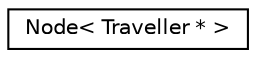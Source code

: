 digraph "Graphical Class Hierarchy"
{
  edge [fontname="Helvetica",fontsize="10",labelfontname="Helvetica",labelfontsize="10"];
  node [fontname="Helvetica",fontsize="10",shape=record];
  rankdir="LR";
  Node1 [label="Node\< Traveller * \>",height=0.2,width=0.4,color="black", fillcolor="white", style="filled",URL="$structNode.html"];
}
